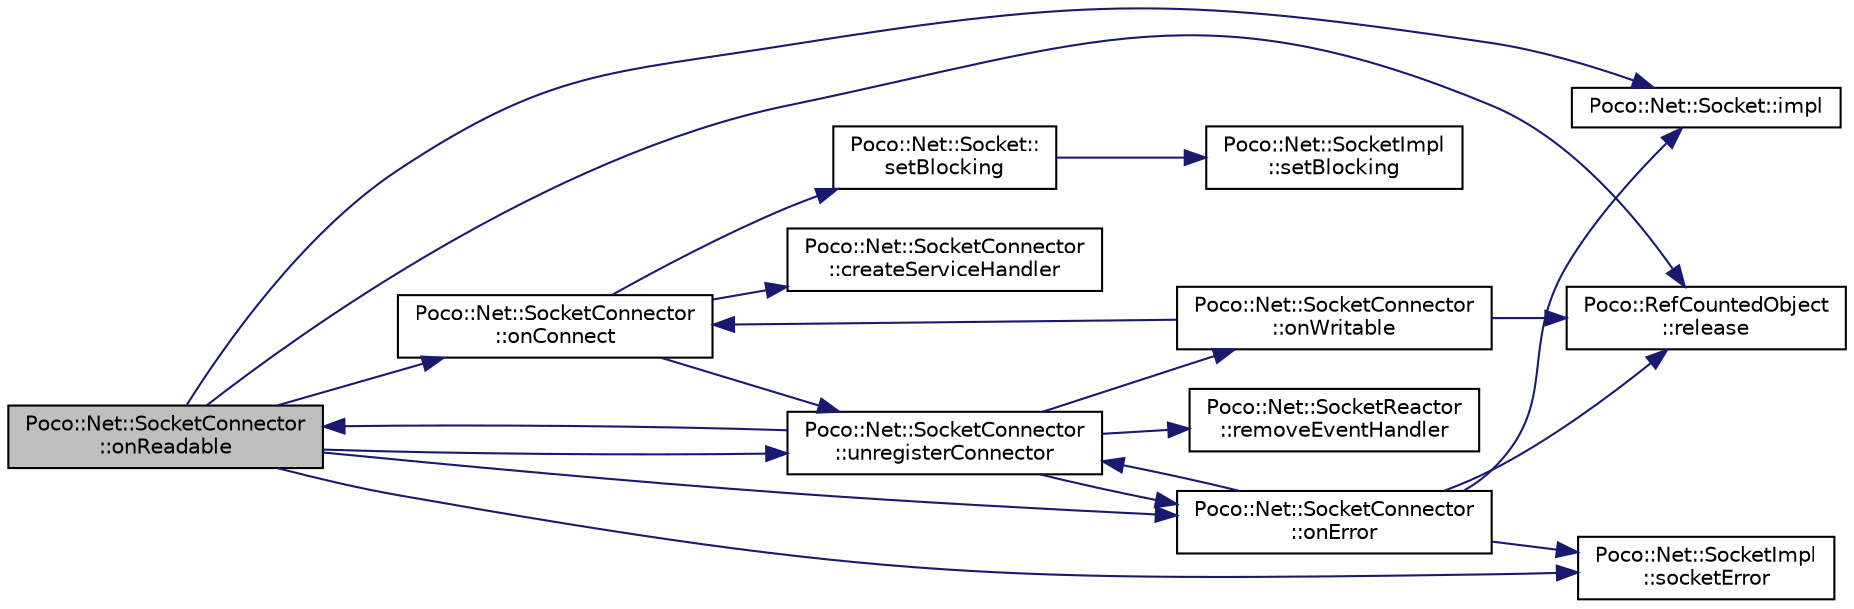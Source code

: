 digraph "Poco::Net::SocketConnector::onReadable"
{
 // LATEX_PDF_SIZE
  edge [fontname="Helvetica",fontsize="10",labelfontname="Helvetica",labelfontsize="10"];
  node [fontname="Helvetica",fontsize="10",shape=record];
  rankdir="LR";
  Node1 [label="Poco::Net::SocketConnector\l::onReadable",height=0.2,width=0.4,color="black", fillcolor="grey75", style="filled", fontcolor="black",tooltip=" "];
  Node1 -> Node2 [color="midnightblue",fontsize="10",style="solid"];
  Node2 [label="Poco::Net::Socket::impl",height=0.2,width=0.4,color="black", fillcolor="white", style="filled",URL="$classPoco_1_1Net_1_1Socket.html#aedb94763d83874e7294fcf9d056288ad",tooltip="Returns the IP address and port number of the peer socket."];
  Node1 -> Node3 [color="midnightblue",fontsize="10",style="solid"];
  Node3 [label="Poco::Net::SocketConnector\l::onConnect",height=0.2,width=0.4,color="black", fillcolor="white", style="filled",URL="$classPoco_1_1Net_1_1SocketConnector.html#a5143983ae4a55e8cc6a035b3974ea72c",tooltip=" "];
  Node3 -> Node4 [color="midnightblue",fontsize="10",style="solid"];
  Node4 [label="Poco::Net::SocketConnector\l::createServiceHandler",height=0.2,width=0.4,color="black", fillcolor="white", style="filled",URL="$classPoco_1_1Net_1_1SocketConnector.html#a5d73c2ca2b15c754a4672d2b5c107bf5",tooltip=" "];
  Node3 -> Node5 [color="midnightblue",fontsize="10",style="solid"];
  Node5 [label="Poco::Net::Socket::\lsetBlocking",height=0.2,width=0.4,color="black", fillcolor="white", style="filled",URL="$classPoco_1_1Net_1_1Socket.html#ac134ebb19caac648ecf010f750f5daf1",tooltip="Returns the value of the SO_OOBINLINE socket option."];
  Node5 -> Node6 [color="midnightblue",fontsize="10",style="solid"];
  Node6 [label="Poco::Net::SocketImpl\l::setBlocking",height=0.2,width=0.4,color="black", fillcolor="white", style="filled",URL="$classPoco_1_1Net_1_1SocketImpl.html#a385b74e6b9c1a8064a2f64a3711686d6",tooltip="Returns the value of the SO_BROADCAST socket option."];
  Node3 -> Node7 [color="midnightblue",fontsize="10",style="solid"];
  Node7 [label="Poco::Net::SocketConnector\l::unregisterConnector",height=0.2,width=0.4,color="black", fillcolor="white", style="filled",URL="$classPoco_1_1Net_1_1SocketConnector.html#a5b619fe915ad996bd58a269a22a9cd6f",tooltip=" "];
  Node7 -> Node8 [color="midnightblue",fontsize="10",style="solid"];
  Node8 [label="Poco::Net::SocketConnector\l::onError",height=0.2,width=0.4,color="black", fillcolor="white", style="filled",URL="$classPoco_1_1Net_1_1SocketConnector.html#a47a147e5e311816f8d387cf3111a05a2",tooltip=" "];
  Node8 -> Node2 [color="midnightblue",fontsize="10",style="solid"];
  Node8 -> Node9 [color="midnightblue",fontsize="10",style="solid"];
  Node9 [label="Poco::RefCountedObject\l::release",height=0.2,width=0.4,color="black", fillcolor="white", style="filled",URL="$classPoco_1_1RefCountedObject.html#a14bf204923a6ba4b97df6f8fdb9deb72",tooltip="Increments the object's reference count."];
  Node8 -> Node10 [color="midnightblue",fontsize="10",style="solid"];
  Node10 [label="Poco::Net::SocketImpl\l::socketError",height=0.2,width=0.4,color="black", fillcolor="white", style="filled",URL="$classPoco_1_1Net_1_1SocketImpl.html#a2051824d16288272de51f2b224c6f093",tooltip=" "];
  Node8 -> Node7 [color="midnightblue",fontsize="10",style="solid"];
  Node7 -> Node1 [color="midnightblue",fontsize="10",style="solid"];
  Node7 -> Node11 [color="midnightblue",fontsize="10",style="solid"];
  Node11 [label="Poco::Net::SocketConnector\l::onWritable",height=0.2,width=0.4,color="black", fillcolor="white", style="filled",URL="$classPoco_1_1Net_1_1SocketConnector.html#ab23670beee6258fadda3924cfc52e461",tooltip=" "];
  Node11 -> Node3 [color="midnightblue",fontsize="10",style="solid"];
  Node11 -> Node9 [color="midnightblue",fontsize="10",style="solid"];
  Node7 -> Node12 [color="midnightblue",fontsize="10",style="solid"];
  Node12 [label="Poco::Net::SocketReactor\l::removeEventHandler",height=0.2,width=0.4,color="black", fillcolor="white", style="filled",URL="$classPoco_1_1Net_1_1SocketReactor.html#a2c239f3cedcfb75af342c231bf7e8f9d",tooltip="Returns true if the observer is registered with SocketReactor for the given socket."];
  Node1 -> Node8 [color="midnightblue",fontsize="10",style="solid"];
  Node1 -> Node9 [color="midnightblue",fontsize="10",style="solid"];
  Node1 -> Node10 [color="midnightblue",fontsize="10",style="solid"];
  Node1 -> Node7 [color="midnightblue",fontsize="10",style="solid"];
}
